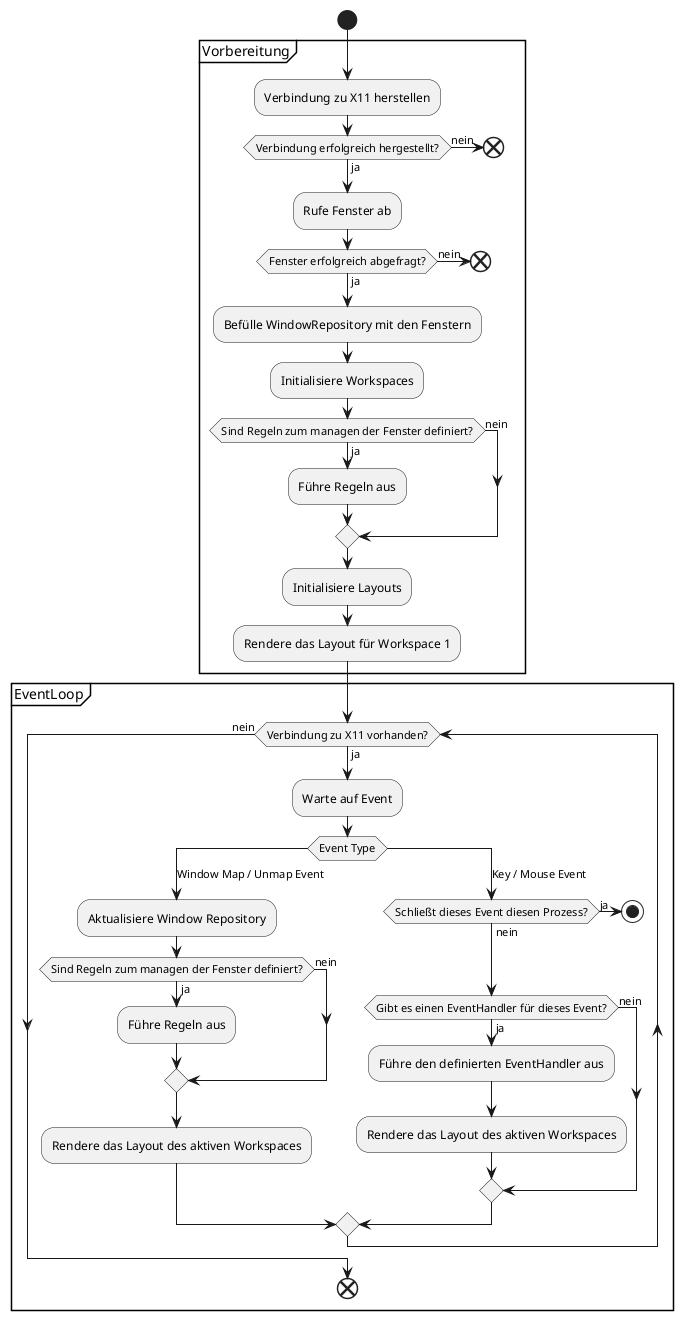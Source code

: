 @startuml

start

partition Vorbereitung {
	:Verbindung zu X11 herstellen;

	if (Verbindung erfolgreich hergestellt?) then (nein)
		end
	else (ja)
	endif

	:Rufe Fenster ab;

	if (Fenster erfolgreich abgefragt?) then (nein)
		end
	else (ja)
	endif

	:Befülle WindowRepository mit den Fenstern;

	:Initialisiere Workspaces;

	if (Sind Regeln zum managen der Fenster definiert?) then (ja)
		:Führe Regeln aus;
	else (nein)
	endif

	:Initialisiere Layouts;
	:Rendere das Layout für Workspace 1;
}

partition EventLoop {
	while (Verbindung zu X11 vorhanden?) is (ja)
		:Warte auf Event;

		switch (Event Type)
		case (Window Map / Unmap Event)
			:Aktualisiere Window Repository;

			if (Sind Regeln zum managen der Fenster definiert?) then (ja)
				:Führe Regeln aus;
			else (nein)
			endif

			:Rendere das Layout des aktiven Workspaces;
		case (Key / Mouse Event)
			if (Schließt dieses Event diesen Prozess?) then (ja)
				stop
			else (nein)
			endif

			if (Gibt es einen EventHandler für dieses Event?) then (ja)
				:Führe den definierten EventHandler aus;
				:Rendere das Layout des aktiven Workspaces;
			else (nein)
			endif
		endswitch
	endwhile (nein)

	end
}

@endumll
